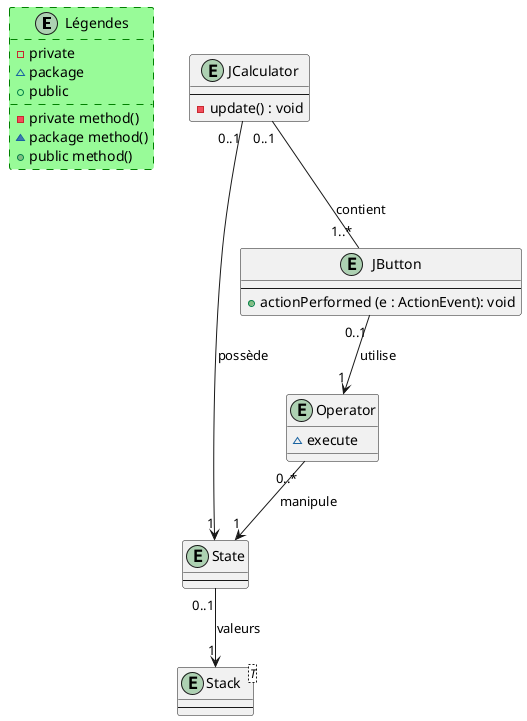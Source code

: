 @startuml
entity Légendes #palegreen ##[dashed]green{
- private
-private method()
~ package
~ package method()
+ public
+ public method()
}
entity JCalculator{
--
- update() : void
}
entity State{
--
}
entity Stack<T>{
--
}
entity JButton{
--
+ actionPerformed (e : ActionEvent): void
}
entity Operator{
~execute
}
JCalculator "0..1" --> "1" State : possède
State "0..1"--> "1" Stack : valeurs
JCalculator "0..1" -- "1..*" JButton : contient
JButton "0..1" -->"1" Operator : utilise
Operator "0..*"-->"1" State : manipule
@enduml